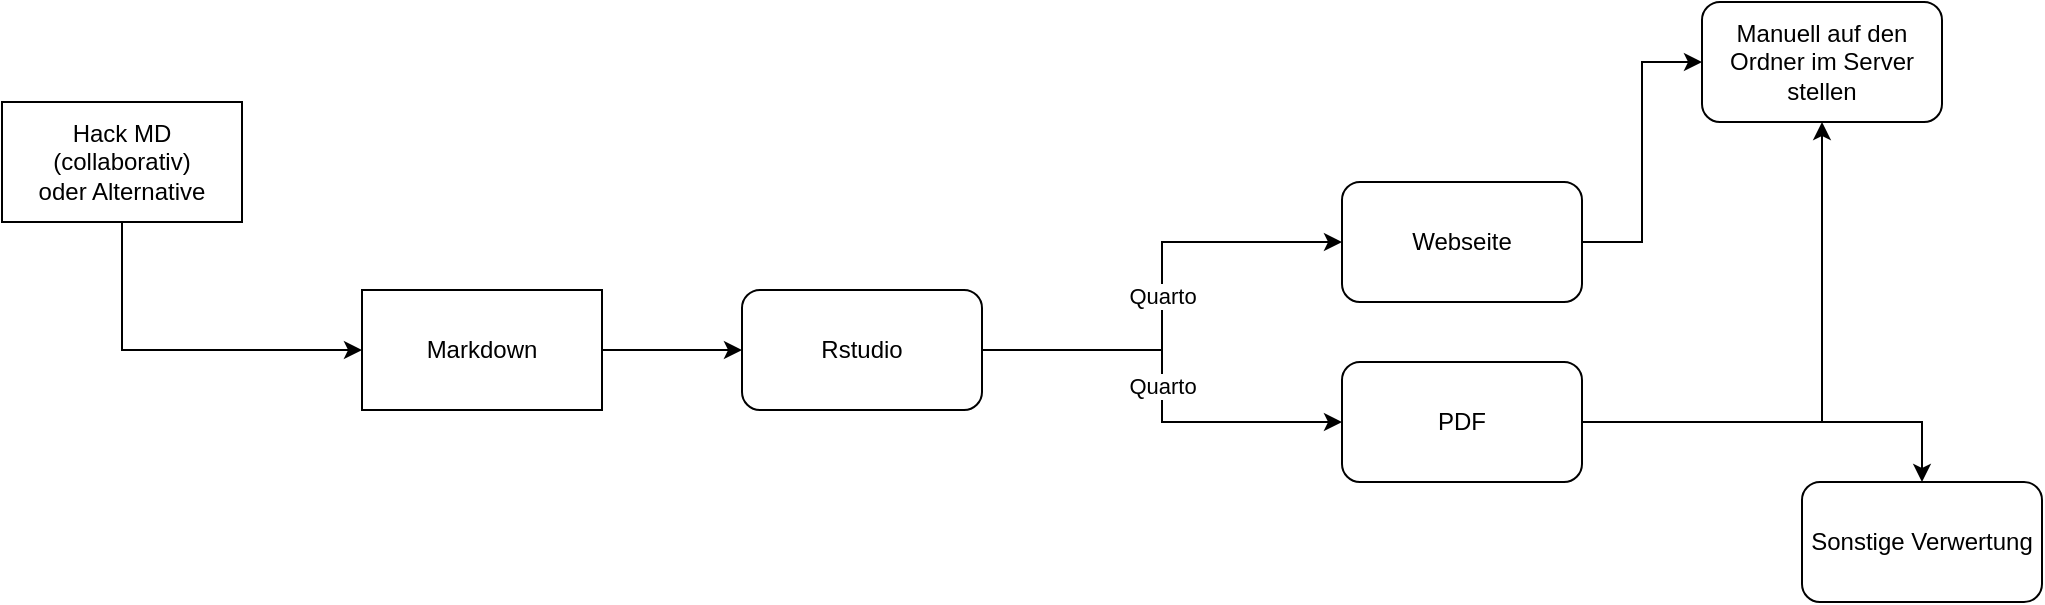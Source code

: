 <mxfile version="17.4.6" type="github">
  <diagram id="1NJB4Y3KFaz34IGwsJe7" name="Page-1">
    <mxGraphModel dx="1185" dy="650" grid="1" gridSize="10" guides="1" tooltips="1" connect="1" arrows="1" fold="1" page="1" pageScale="1" pageWidth="1169" pageHeight="827" math="0" shadow="0">
      <root>
        <mxCell id="0" />
        <mxCell id="1" parent="0" />
        <mxCell id="tJyAoPYg000rC-CEnVHe-7" style="edgeStyle=orthogonalEdgeStyle;rounded=0;orthogonalLoop=1;jettySize=auto;html=1;exitX=1;exitY=0.5;exitDx=0;exitDy=0;entryX=0;entryY=0.5;entryDx=0;entryDy=0;" edge="1" parent="1" source="tJyAoPYg000rC-CEnVHe-1" target="tJyAoPYg000rC-CEnVHe-2">
          <mxGeometry relative="1" as="geometry" />
        </mxCell>
        <mxCell id="tJyAoPYg000rC-CEnVHe-1" value="Markdown" style="rounded=0;whiteSpace=wrap;html=1;" vertex="1" parent="1">
          <mxGeometry x="320" y="384" width="120" height="60" as="geometry" />
        </mxCell>
        <mxCell id="tJyAoPYg000rC-CEnVHe-5" value="Quarto" style="edgeStyle=orthogonalEdgeStyle;rounded=0;orthogonalLoop=1;jettySize=auto;html=1;exitX=1;exitY=0.5;exitDx=0;exitDy=0;entryX=0;entryY=0.5;entryDx=0;entryDy=0;" edge="1" parent="1" source="tJyAoPYg000rC-CEnVHe-2" target="tJyAoPYg000rC-CEnVHe-4">
          <mxGeometry relative="1" as="geometry" />
        </mxCell>
        <mxCell id="tJyAoPYg000rC-CEnVHe-6" value="Quarto" style="edgeStyle=orthogonalEdgeStyle;rounded=0;orthogonalLoop=1;jettySize=auto;html=1;exitX=1;exitY=0.5;exitDx=0;exitDy=0;entryX=0;entryY=0.5;entryDx=0;entryDy=0;" edge="1" parent="1" source="tJyAoPYg000rC-CEnVHe-2" target="tJyAoPYg000rC-CEnVHe-3">
          <mxGeometry relative="1" as="geometry" />
        </mxCell>
        <mxCell id="tJyAoPYg000rC-CEnVHe-2" value="Rstudio" style="rounded=1;whiteSpace=wrap;html=1;" vertex="1" parent="1">
          <mxGeometry x="510" y="384" width="120" height="60" as="geometry" />
        </mxCell>
        <mxCell id="tJyAoPYg000rC-CEnVHe-10" style="edgeStyle=orthogonalEdgeStyle;rounded=0;orthogonalLoop=1;jettySize=auto;html=1;exitX=1;exitY=0.5;exitDx=0;exitDy=0;" edge="1" parent="1" source="tJyAoPYg000rC-CEnVHe-3" target="tJyAoPYg000rC-CEnVHe-8">
          <mxGeometry relative="1" as="geometry" />
        </mxCell>
        <mxCell id="tJyAoPYg000rC-CEnVHe-11" style="edgeStyle=orthogonalEdgeStyle;rounded=0;orthogonalLoop=1;jettySize=auto;html=1;exitX=1;exitY=0.5;exitDx=0;exitDy=0;entryX=0.5;entryY=0;entryDx=0;entryDy=0;" edge="1" parent="1" source="tJyAoPYg000rC-CEnVHe-3" target="tJyAoPYg000rC-CEnVHe-12">
          <mxGeometry relative="1" as="geometry">
            <mxPoint x="1040" y="610" as="targetPoint" />
          </mxGeometry>
        </mxCell>
        <mxCell id="tJyAoPYg000rC-CEnVHe-3" value="PDF" style="rounded=1;whiteSpace=wrap;html=1;" vertex="1" parent="1">
          <mxGeometry x="810" y="420" width="120" height="60" as="geometry" />
        </mxCell>
        <mxCell id="tJyAoPYg000rC-CEnVHe-9" style="edgeStyle=orthogonalEdgeStyle;rounded=0;orthogonalLoop=1;jettySize=auto;html=1;exitX=1;exitY=0.5;exitDx=0;exitDy=0;entryX=0;entryY=0.5;entryDx=0;entryDy=0;" edge="1" parent="1" source="tJyAoPYg000rC-CEnVHe-4" target="tJyAoPYg000rC-CEnVHe-8">
          <mxGeometry relative="1" as="geometry" />
        </mxCell>
        <mxCell id="tJyAoPYg000rC-CEnVHe-4" value="Webseite" style="rounded=1;whiteSpace=wrap;html=1;" vertex="1" parent="1">
          <mxGeometry x="810" y="330" width="120" height="60" as="geometry" />
        </mxCell>
        <mxCell id="tJyAoPYg000rC-CEnVHe-8" value="Manuell auf den Ordner im Server stellen" style="rounded=1;whiteSpace=wrap;html=1;" vertex="1" parent="1">
          <mxGeometry x="990" y="240" width="120" height="60" as="geometry" />
        </mxCell>
        <mxCell id="tJyAoPYg000rC-CEnVHe-12" value="Sonstige Verwertung" style="rounded=1;whiteSpace=wrap;html=1;" vertex="1" parent="1">
          <mxGeometry x="1040" y="480" width="120" height="60" as="geometry" />
        </mxCell>
        <mxCell id="tJyAoPYg000rC-CEnVHe-14" style="edgeStyle=orthogonalEdgeStyle;rounded=0;orthogonalLoop=1;jettySize=auto;html=1;exitX=0.5;exitY=1;exitDx=0;exitDy=0;entryX=0;entryY=0.5;entryDx=0;entryDy=0;" edge="1" parent="1" source="tJyAoPYg000rC-CEnVHe-13" target="tJyAoPYg000rC-CEnVHe-1">
          <mxGeometry relative="1" as="geometry" />
        </mxCell>
        <mxCell id="tJyAoPYg000rC-CEnVHe-13" value="&lt;div&gt;Hack MD (collaborativ)&lt;/div&gt;&lt;div&gt;oder Alternative&lt;br&gt;&lt;/div&gt;" style="rounded=0;whiteSpace=wrap;html=1;" vertex="1" parent="1">
          <mxGeometry x="140" y="290" width="120" height="60" as="geometry" />
        </mxCell>
      </root>
    </mxGraphModel>
  </diagram>
</mxfile>
